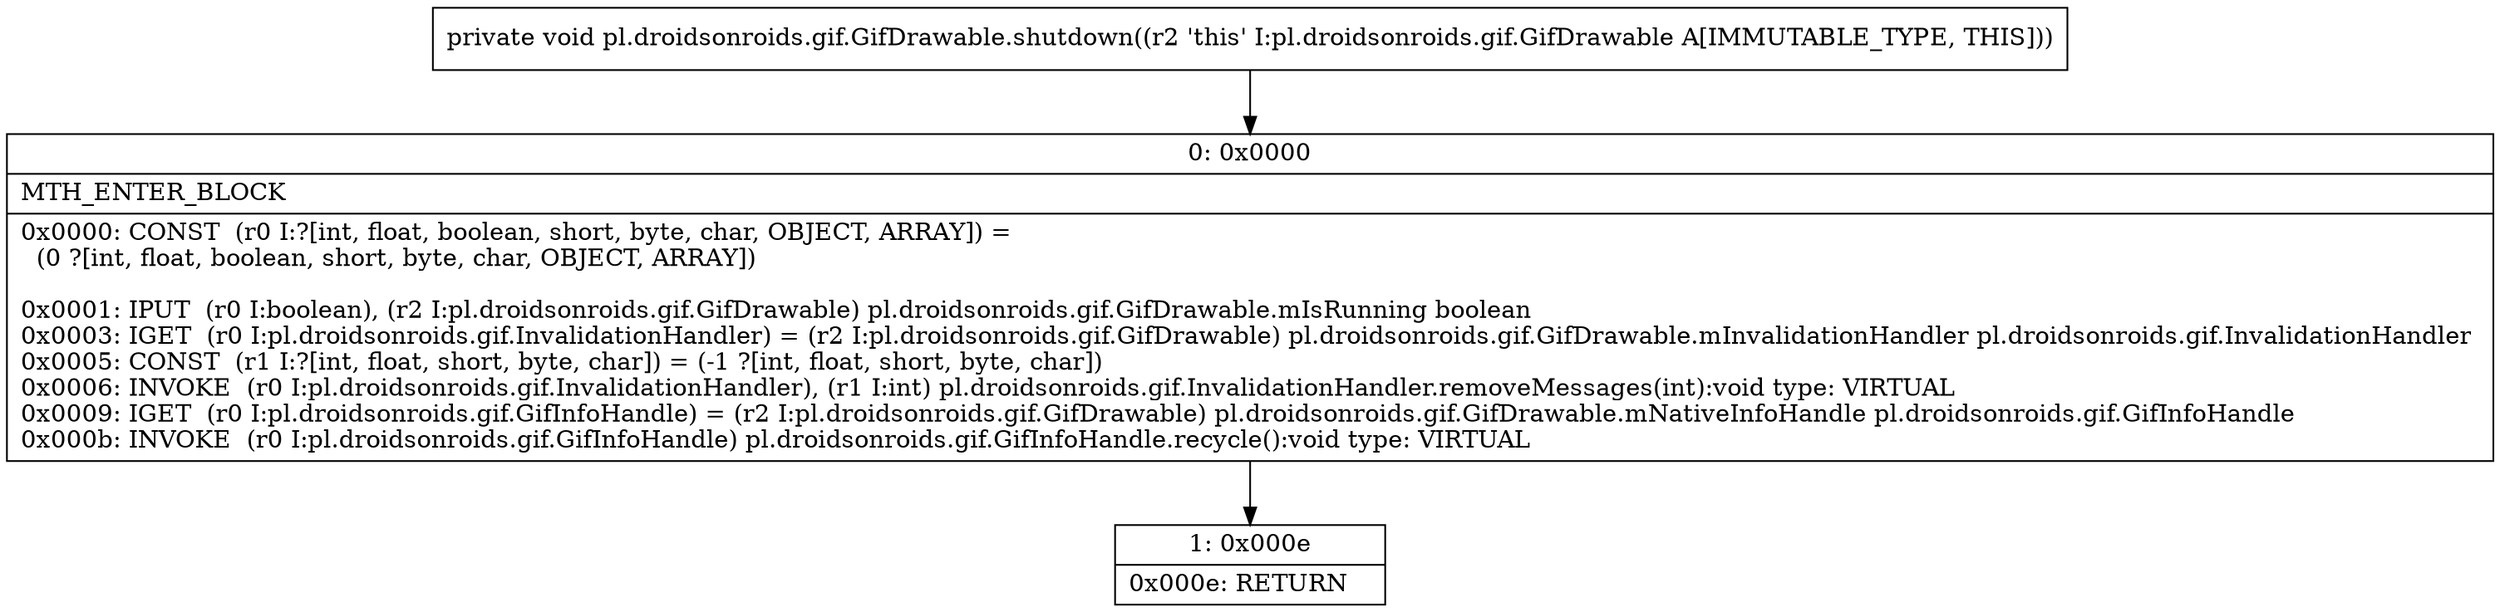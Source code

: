 digraph "CFG forpl.droidsonroids.gif.GifDrawable.shutdown()V" {
Node_0 [shape=record,label="{0\:\ 0x0000|MTH_ENTER_BLOCK\l|0x0000: CONST  (r0 I:?[int, float, boolean, short, byte, char, OBJECT, ARRAY]) = \l  (0 ?[int, float, boolean, short, byte, char, OBJECT, ARRAY])\l \l0x0001: IPUT  (r0 I:boolean), (r2 I:pl.droidsonroids.gif.GifDrawable) pl.droidsonroids.gif.GifDrawable.mIsRunning boolean \l0x0003: IGET  (r0 I:pl.droidsonroids.gif.InvalidationHandler) = (r2 I:pl.droidsonroids.gif.GifDrawable) pl.droidsonroids.gif.GifDrawable.mInvalidationHandler pl.droidsonroids.gif.InvalidationHandler \l0x0005: CONST  (r1 I:?[int, float, short, byte, char]) = (\-1 ?[int, float, short, byte, char]) \l0x0006: INVOKE  (r0 I:pl.droidsonroids.gif.InvalidationHandler), (r1 I:int) pl.droidsonroids.gif.InvalidationHandler.removeMessages(int):void type: VIRTUAL \l0x0009: IGET  (r0 I:pl.droidsonroids.gif.GifInfoHandle) = (r2 I:pl.droidsonroids.gif.GifDrawable) pl.droidsonroids.gif.GifDrawable.mNativeInfoHandle pl.droidsonroids.gif.GifInfoHandle \l0x000b: INVOKE  (r0 I:pl.droidsonroids.gif.GifInfoHandle) pl.droidsonroids.gif.GifInfoHandle.recycle():void type: VIRTUAL \l}"];
Node_1 [shape=record,label="{1\:\ 0x000e|0x000e: RETURN   \l}"];
MethodNode[shape=record,label="{private void pl.droidsonroids.gif.GifDrawable.shutdown((r2 'this' I:pl.droidsonroids.gif.GifDrawable A[IMMUTABLE_TYPE, THIS])) }"];
MethodNode -> Node_0;
Node_0 -> Node_1;
}

